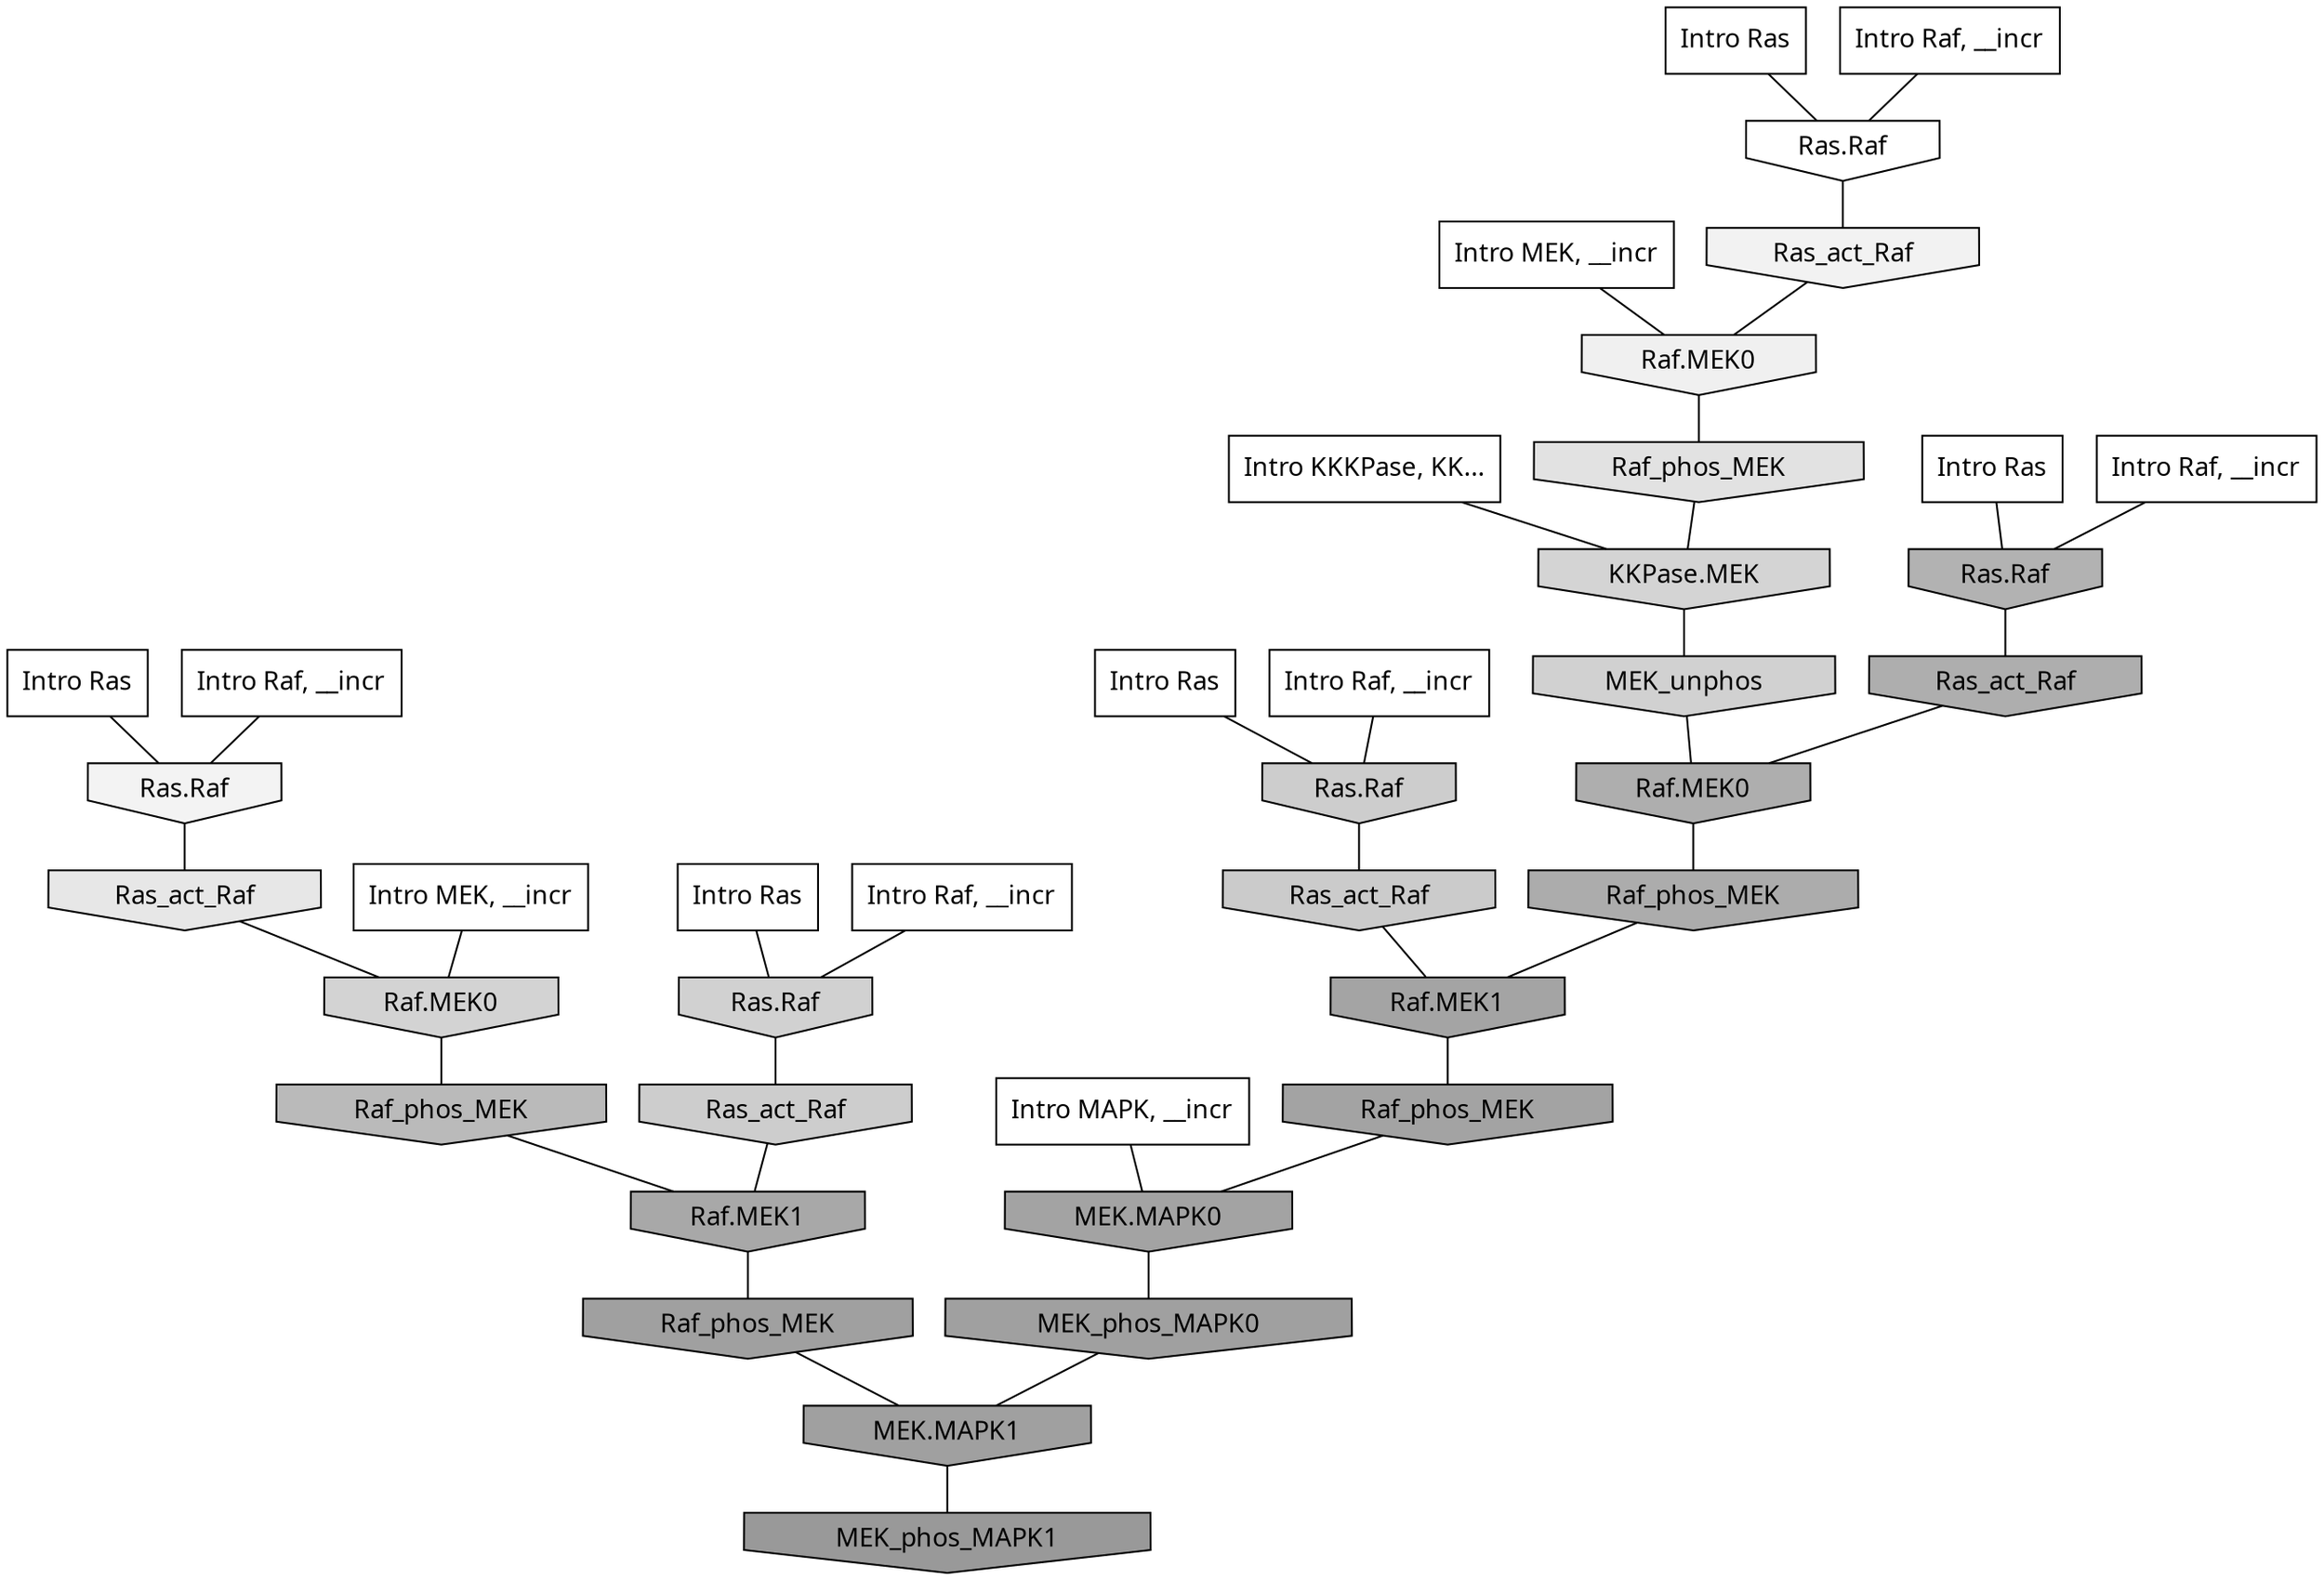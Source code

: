 digraph G{
  rankdir="TB";
  ranksep=0.30;
  node [fontname="CMU Serif"];
  edge [fontname="CMU Serif"];
  
  9 [label="Intro Ras", shape=rectangle, style=filled, fillcolor="0.000 0.000 1.000"]
  
  20 [label="Intro Ras", shape=rectangle, style=filled, fillcolor="0.000 0.000 1.000"]
  
  27 [label="Intro Ras", shape=rectangle, style=filled, fillcolor="0.000 0.000 1.000"]
  
  55 [label="Intro Ras", shape=rectangle, style=filled, fillcolor="0.000 0.000 1.000"]
  
  90 [label="Intro Ras", shape=rectangle, style=filled, fillcolor="0.000 0.000 1.000"]
  
  162 [label="Intro Raf, __incr", shape=rectangle, style=filled, fillcolor="0.000 0.000 1.000"]
  
  384 [label="Intro Raf, __incr", shape=rectangle, style=filled, fillcolor="0.000 0.000 1.000"]
  
  486 [label="Intro Raf, __incr", shape=rectangle, style=filled, fillcolor="0.000 0.000 1.000"]
  
  551 [label="Intro Raf, __incr", shape=rectangle, style=filled, fillcolor="0.000 0.000 1.000"]
  
  997 [label="Intro Raf, __incr", shape=rectangle, style=filled, fillcolor="0.000 0.000 1.000"]
  
  1167 [label="Intro MEK, __incr", shape=rectangle, style=filled, fillcolor="0.000 0.000 1.000"]
  
  1776 [label="Intro MEK, __incr", shape=rectangle, style=filled, fillcolor="0.000 0.000 1.000"]
  
  2431 [label="Intro MAPK, __incr", shape=rectangle, style=filled, fillcolor="0.000 0.000 1.000"]
  
  3185 [label="Intro KKKPase, KK...", shape=rectangle, style=filled, fillcolor="0.000 0.000 1.000"]
  
  3263 [label="Ras.Raf", shape=invhouse, style=filled, fillcolor="0.000 0.000 1.000"]
  
  3668 [label="Ras.Raf", shape=invhouse, style=filled, fillcolor="0.000 0.000 0.952"]
  
  3715 [label="Ras_act_Raf", shape=invhouse, style=filled, fillcolor="0.000 0.000 0.947"]
  
  3799 [label="Raf.MEK0", shape=invhouse, style=filled, fillcolor="0.000 0.000 0.941"]
  
  4357 [label="Ras_act_Raf", shape=invhouse, style=filled, fillcolor="0.000 0.000 0.905"]
  
  4674 [label="Raf_phos_MEK", shape=invhouse, style=filled, fillcolor="0.000 0.000 0.886"]
  
  5683 [label="KKPase.MEK", shape=invhouse, style=filled, fillcolor="0.000 0.000 0.829"]
  
  5769 [label="Raf.MEK0", shape=invhouse, style=filled, fillcolor="0.000 0.000 0.826"]
  
  5959 [label="Ras.Raf", shape=invhouse, style=filled, fillcolor="0.000 0.000 0.817"]
  
  5968 [label="MEK_unphos", shape=invhouse, style=filled, fillcolor="0.000 0.000 0.817"]
  
  6257 [label="Ras.Raf", shape=invhouse, style=filled, fillcolor="0.000 0.000 0.802"]
  
  6283 [label="Ras_act_Raf", shape=invhouse, style=filled, fillcolor="0.000 0.000 0.801"]
  
  6459 [label="Ras_act_Raf", shape=invhouse, style=filled, fillcolor="0.000 0.000 0.794"]
  
  8638 [label="Raf_phos_MEK", shape=invhouse, style=filled, fillcolor="0.000 0.000 0.727"]
  
  9975 [label="Ras.Raf", shape=invhouse, style=filled, fillcolor="0.000 0.000 0.696"]
  
  10724 [label="Ras_act_Raf", shape=invhouse, style=filled, fillcolor="0.000 0.000 0.680"]
  
  10752 [label="Raf.MEK0", shape=invhouse, style=filled, fillcolor="0.000 0.000 0.680"]
  
  11224 [label="Raf_phos_MEK", shape=invhouse, style=filled, fillcolor="0.000 0.000 0.672"]
  
  11967 [label="Raf.MEK1", shape=invhouse, style=filled, fillcolor="0.000 0.000 0.658"]
  
  13054 [label="Raf.MEK1", shape=invhouse, style=filled, fillcolor="0.000 0.000 0.642"]
  
  13279 [label="Raf_phos_MEK", shape=invhouse, style=filled, fillcolor="0.000 0.000 0.637"]
  
  13283 [label="MEK.MAPK0", shape=invhouse, style=filled, fillcolor="0.000 0.000 0.637"]
  
  14061 [label="MEK_phos_MAPK0", shape=invhouse, style=filled, fillcolor="0.000 0.000 0.627"]
  
  14179 [label="Raf_phos_MEK", shape=invhouse, style=filled, fillcolor="0.000 0.000 0.626"]
  
  14186 [label="MEK.MAPK1", shape=invhouse, style=filled, fillcolor="0.000 0.000 0.626"]
  
  15899 [label="MEK_phos_MAPK1", shape=invhouse, style=filled, fillcolor="0.000 0.000 0.600"]
  
  
  14186 -> 15899 [dir=none, color="0.000 0.000 0.000"] 
  14179 -> 14186 [dir=none, color="0.000 0.000 0.000"] 
  14061 -> 14186 [dir=none, color="0.000 0.000 0.000"] 
  13283 -> 14061 [dir=none, color="0.000 0.000 0.000"] 
  13279 -> 13283 [dir=none, color="0.000 0.000 0.000"] 
  13054 -> 13279 [dir=none, color="0.000 0.000 0.000"] 
  11967 -> 14179 [dir=none, color="0.000 0.000 0.000"] 
  11224 -> 13054 [dir=none, color="0.000 0.000 0.000"] 
  10752 -> 11224 [dir=none, color="0.000 0.000 0.000"] 
  10724 -> 10752 [dir=none, color="0.000 0.000 0.000"] 
  9975 -> 10724 [dir=none, color="0.000 0.000 0.000"] 
  8638 -> 11967 [dir=none, color="0.000 0.000 0.000"] 
  6459 -> 13054 [dir=none, color="0.000 0.000 0.000"] 
  6283 -> 11967 [dir=none, color="0.000 0.000 0.000"] 
  6257 -> 6459 [dir=none, color="0.000 0.000 0.000"] 
  5968 -> 10752 [dir=none, color="0.000 0.000 0.000"] 
  5959 -> 6283 [dir=none, color="0.000 0.000 0.000"] 
  5769 -> 8638 [dir=none, color="0.000 0.000 0.000"] 
  5683 -> 5968 [dir=none, color="0.000 0.000 0.000"] 
  4674 -> 5683 [dir=none, color="0.000 0.000 0.000"] 
  4357 -> 5769 [dir=none, color="0.000 0.000 0.000"] 
  3799 -> 4674 [dir=none, color="0.000 0.000 0.000"] 
  3715 -> 3799 [dir=none, color="0.000 0.000 0.000"] 
  3668 -> 4357 [dir=none, color="0.000 0.000 0.000"] 
  3263 -> 3715 [dir=none, color="0.000 0.000 0.000"] 
  3185 -> 5683 [dir=none, color="0.000 0.000 0.000"] 
  2431 -> 13283 [dir=none, color="0.000 0.000 0.000"] 
  1776 -> 5769 [dir=none, color="0.000 0.000 0.000"] 
  1167 -> 3799 [dir=none, color="0.000 0.000 0.000"] 
  997 -> 9975 [dir=none, color="0.000 0.000 0.000"] 
  551 -> 3668 [dir=none, color="0.000 0.000 0.000"] 
  486 -> 3263 [dir=none, color="0.000 0.000 0.000"] 
  384 -> 5959 [dir=none, color="0.000 0.000 0.000"] 
  162 -> 6257 [dir=none, color="0.000 0.000 0.000"] 
  90 -> 6257 [dir=none, color="0.000 0.000 0.000"] 
  55 -> 5959 [dir=none, color="0.000 0.000 0.000"] 
  27 -> 3263 [dir=none, color="0.000 0.000 0.000"] 
  20 -> 9975 [dir=none, color="0.000 0.000 0.000"] 
  9 -> 3668 [dir=none, color="0.000 0.000 0.000"] 
  
  }
